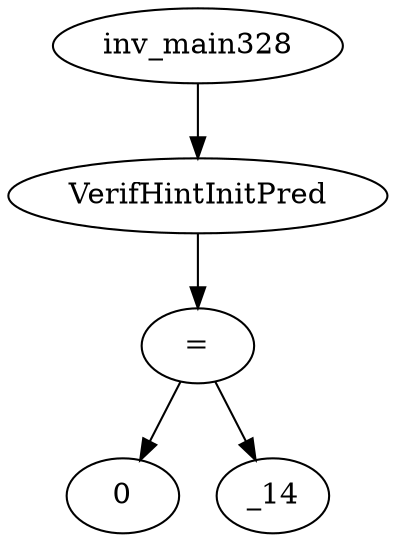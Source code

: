 digraph dag {
0 [label="inv_main328"];
1 [label="VerifHintInitPred"];
2 [label="="];
3 [label="0"];
4 [label="_14"];
0->1
1->2
2->4
2 -> 3
}
